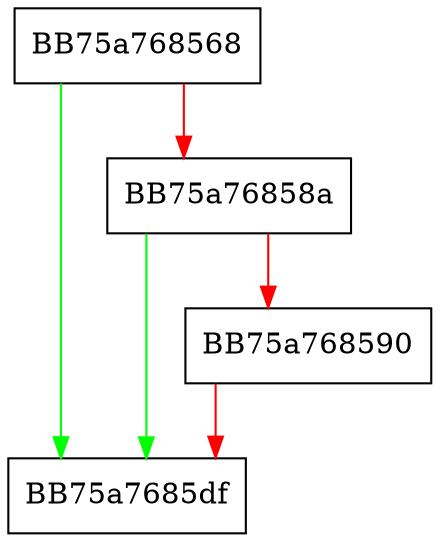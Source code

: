 digraph _Getcat {
  node [shape="box"];
  graph [splines=ortho];
  BB75a768568 -> BB75a7685df [color="green"];
  BB75a768568 -> BB75a76858a [color="red"];
  BB75a76858a -> BB75a7685df [color="green"];
  BB75a76858a -> BB75a768590 [color="red"];
  BB75a768590 -> BB75a7685df [color="red"];
}